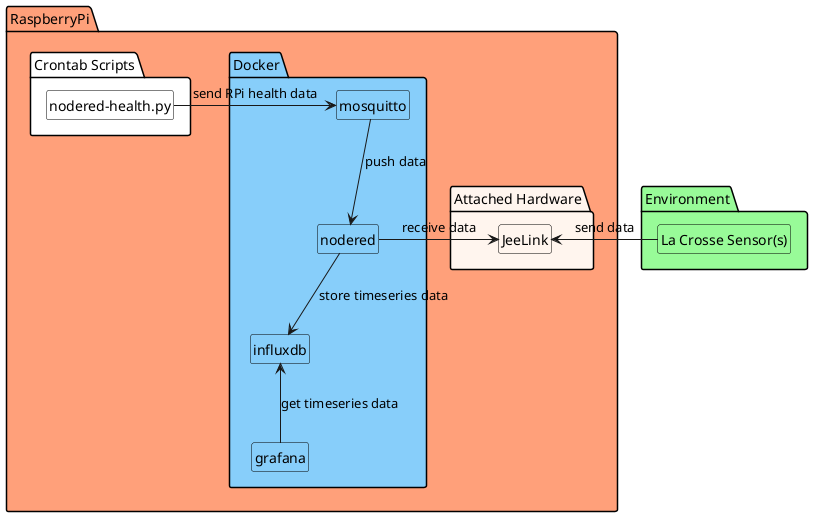 @startuml
skinparam shadowing false

skinparam package {
  BackgroundColor white
  BorderColor black
  FontStyle italic bold

  BackgroundColor<<Environment>> PaleGreen
  BackgroundColor<<RaspberryPi>> LightSalmon
  BackgroundColor<<Hardware>> SeaShell
  BackgroundColor<<Docker>> LightSkyBlue
}

skinparam class {
  BackgroundColor none
  BorderColor Black
}

hide members
hide circle
hide stereotype

package Environment <<Environment>> {
  class "La Crosse Sensor(s)" as lacrosse
}

package RaspberryPi <<RaspberryPi>> {
  package "Attached Hardware" <<Hardware>> {
    class "JeeLink" as jeelink
  }

  package Docker <<Docker>> {
    class nodered
    class grafana
    class influxdb
    class mosquitto

    mosquitto -down-> nodered: push data
    nodered -down-> influxdb: store timeseries data
    grafana -up-> influxdb: get timeseries data
  }

  package "Crontab Scripts" {
    class "nodered-health.py" as pihealth
  }

  pihealth -right-> mosquitto: send RPi health data
}

lacrosse -left-> jeelink: send data
jeelink <-right- nodered: receive data
@enduml
